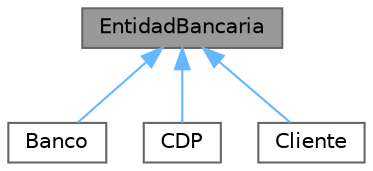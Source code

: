 digraph "EntidadBancaria"
{
 // LATEX_PDF_SIZE
  bgcolor="transparent";
  edge [fontname=Helvetica,fontsize=10,labelfontname=Helvetica,labelfontsize=10];
  node [fontname=Helvetica,fontsize=10,shape=box,height=0.2,width=0.4];
  Node1 [id="Node000001",label="EntidadBancaria",height=0.2,width=0.4,color="gray40", fillcolor="grey60", style="filled", fontcolor="black",tooltip="Clase padre del sistema bancario."];
  Node1 -> Node2 [id="edge1_Node000001_Node000002",dir="back",color="steelblue1",style="solid",tooltip=" "];
  Node2 [id="Node000002",label="Banco",height=0.2,width=0.4,color="gray40", fillcolor="white", style="filled",URL="$class_banco.html",tooltip="Clase que representa un banco."];
  Node1 -> Node3 [id="edge2_Node000001_Node000003",dir="back",color="steelblue1",style="solid",tooltip=" "];
  Node3 [id="Node000003",label="CDP",height=0.2,width=0.4,color="gray40", fillcolor="white", style="filled",URL="$class_c_d_p.html",tooltip="Clase que representa un Certificado de Depósito a Plazo."];
  Node1 -> Node4 [id="edge3_Node000001_Node000004",dir="back",color="steelblue1",style="solid",tooltip=" "];
  Node4 [id="Node000004",label="Cliente",height=0.2,width=0.4,color="gray40", fillcolor="white", style="filled",URL="$class_cliente.html",tooltip="es un cliente de una entidad bancaria."];
}
